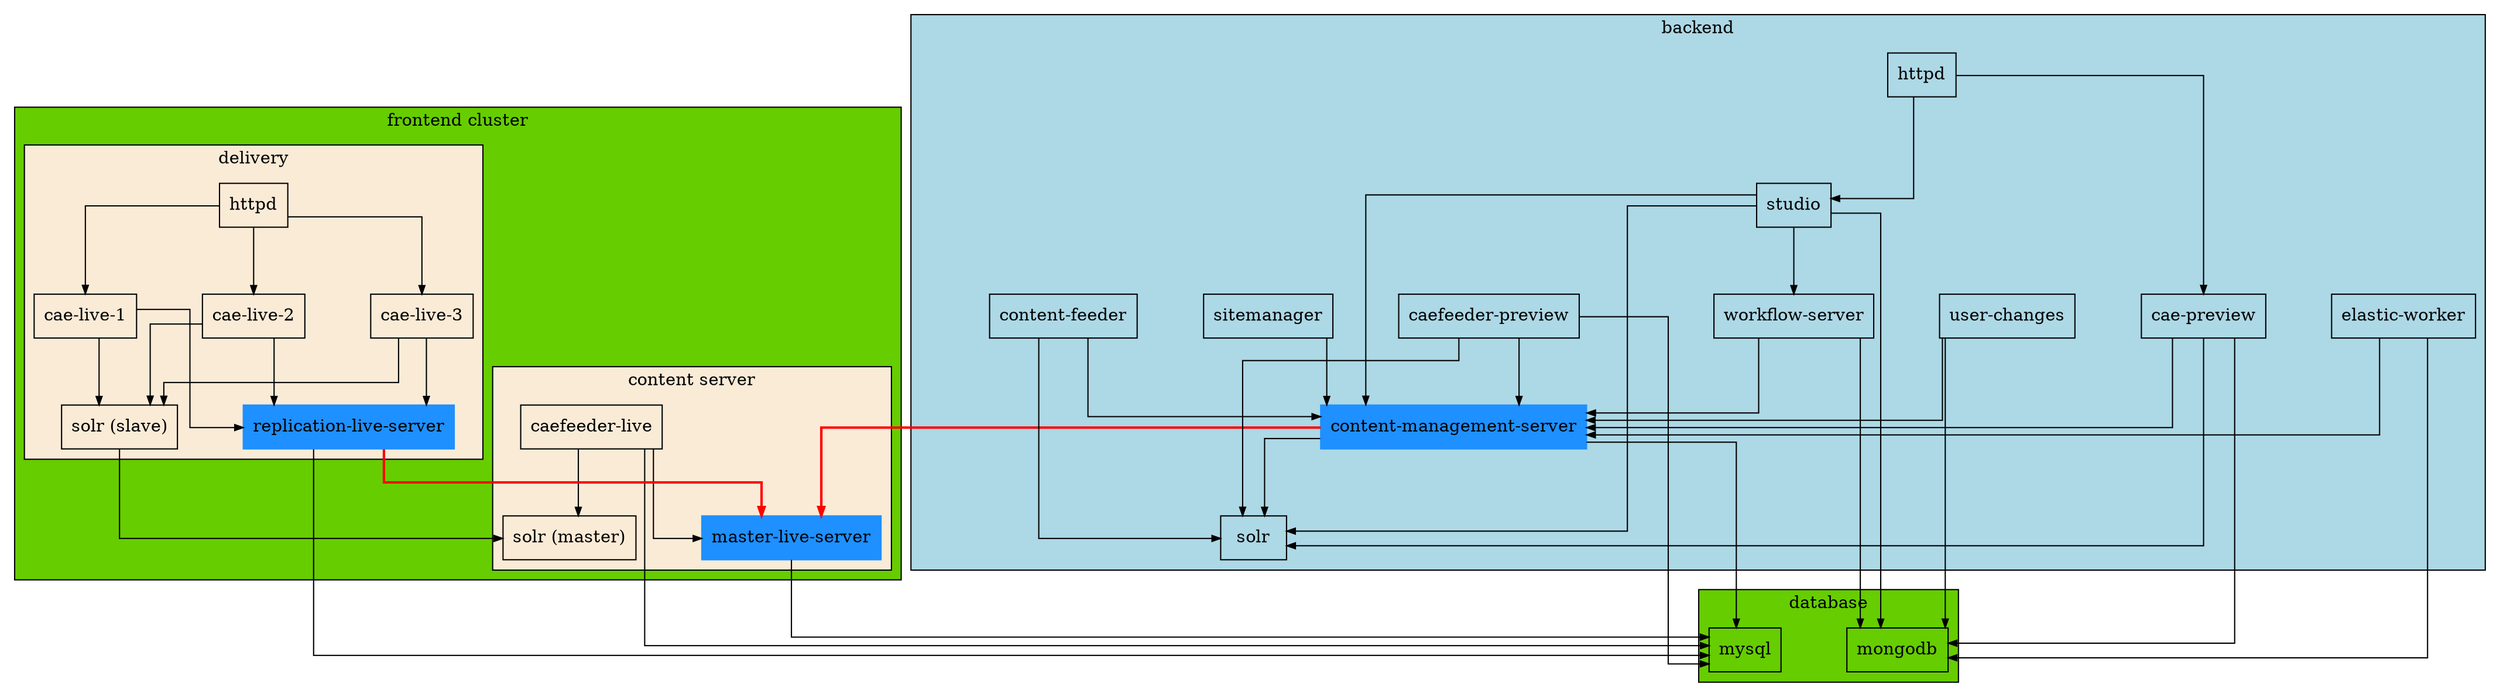 #

digraph D {

  dpi = 196

  node [
    shape     = record
  ]

  edge [
    arrowhead = normal
    arrowsize = 0.7
  ]

  splines  = ortho;
  ranksep  = 0.75;
  nodesep  = 0.75;

  subgraph cluster_database {

    bgcolor  = chartreuse3
    label    = "database"

    mysql         [ label = "mysql" ]
    mongodb       [ label = "mongodb" ]
  }


  subgraph cluster_backend {

    label    = "backend"
    bgcolor  = lightblue

    httpd_be        [ label = "httpd" ]
    cae_preview     [ label = "cae-preview" ]
    studio          [ label = "studio" ]
    solr_be         [ label = "solr" ]

    httpd_be        -> cae_preview
    httpd_be        -> studio

    cae_preview     -> solr_be
    cae_preview     -> mongodb
    cae_preview     -> cms

    content_feeder  -> cms
    content_feeder  -> solr_be

    cms             [ label = "content-management-server" color = "dodgerblue" style = filled ]
    content_feeder  [ label = "content-feeder" ]
    user_changes    [ label = "user-changes" ]
    elastic_worker  [ label = "elastic-worker" ]
    sitemanager     [ label = "sitemanager" ]
    feeder_preview  [ label = "caefeeder-preview" ]

    workflow_server [ label = "workflow-server" ]

    studio          -> workflow_server
    studio          -> solr_be
    studio          -> cms
    studio          -> mongodb

    cms             -> solr_be
    workflow_server -> cms
    workflow_server -> mongodb

    feeder_preview  -> solr_be
    feeder_preview  -> cms

    elastic_worker  -> cms
    elastic_worker  -> mongodb

    user_changes    -> cms
    user_changes    -> mongodb

    sitemanager     -> cms

    cms             -> mysql
    feeder_preview  -> mysql
  }

  subgraph cluster_frontend {

    label   = "frontend cluster"
    bgcolor = chartreuse3

    subgraph cluster_content_server {

      label   = "content server"
      bgcolor = antiquewhite

      mls         [ label = "master-live-server" color = "dodgerblue" style = filled ]
      feeder_live [ label = "caefeeder-live" ]
      solr_fe     [ label = "solr (master)" ]


      feeder_live     -> solr_fe
      feeder_live     -> mls
      feeder_live     -> mysql
      // mls             -> rls [ dir=both ]
      mls             -> mysql

      cms             -> mls [ penwidth = 2, color = "red" ]
    }


    subgraph cluster_delivery {

      label   = "delivery"
      bgcolor = antiquewhite

      httpd_fe      [ label = "httpd" ]
      rls           [ label = "replication-live-server" color = "dodgerblue" style = filled ]
      cae1          [ label = "cae-live-1" ]
      cae2          [ label = "cae-live-2" ]
      cae3          [ label = "cae-live-3" ]

      solr_fe_slave [ label = "solr (slave)" ]

      httpd_fe  -> cae1
      httpd_fe  -> cae2
      httpd_fe  -> cae3

      solr_fe_slave -> solr_fe

      cae1      -> rls
      cae1      -> solr_fe_slave

      cae2      -> rls
      cae2      -> solr_fe_slave

      cae3      -> rls
      cae3      -> solr_fe_slave

      rls       -> mysql
      rls       -> mls [ penwidth = 2, color = "red" ]
    }
  }
}
